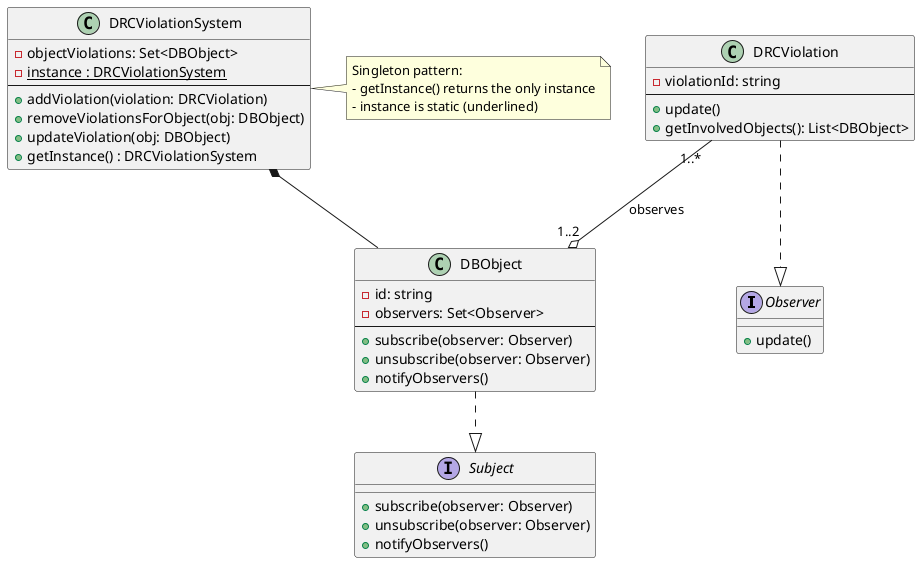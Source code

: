 @startuml
' Interfaces
interface Observer {
    +update()
}

interface Subject {
    +subscribe(observer: Observer)
    +unsubscribe(observer: Observer)
    +notifyObservers()
}

' Core domain classes
class DBObject {
    -id: string    
    -observers: Set<Observer>   
    --
    +subscribe(observer: Observer)
    +unsubscribe(observer: Observer)
    +notifyObservers()
}

class DRCViolation {    
    -violationId: string
    --
    +update()
    +getInvolvedObjects(): List<DBObject>
}

class DRCViolationSystem {
    -objectViolations: Set<DBObject>
    -<u>instance : DRCViolationSystem</u>
    --
    +addViolation(violation: DRCViolation)
    +removeViolationsForObject(obj: DBObject)
    +updateViolation(obj: DBObject)
    +getInstance() : DRCViolationSystem    
}

DBObject ..|> Subject
DRCViolation ..|> Observer
DRCViolation "1..*" --o "1..2" DBObject : observes

' Composition and Singleton
DRCViolationSystem *-- DBObject
note right of DRCViolationSystem
  Singleton pattern:
  - getInstance() returns the only instance
  - instance is static (underlined)
end note
@enduml